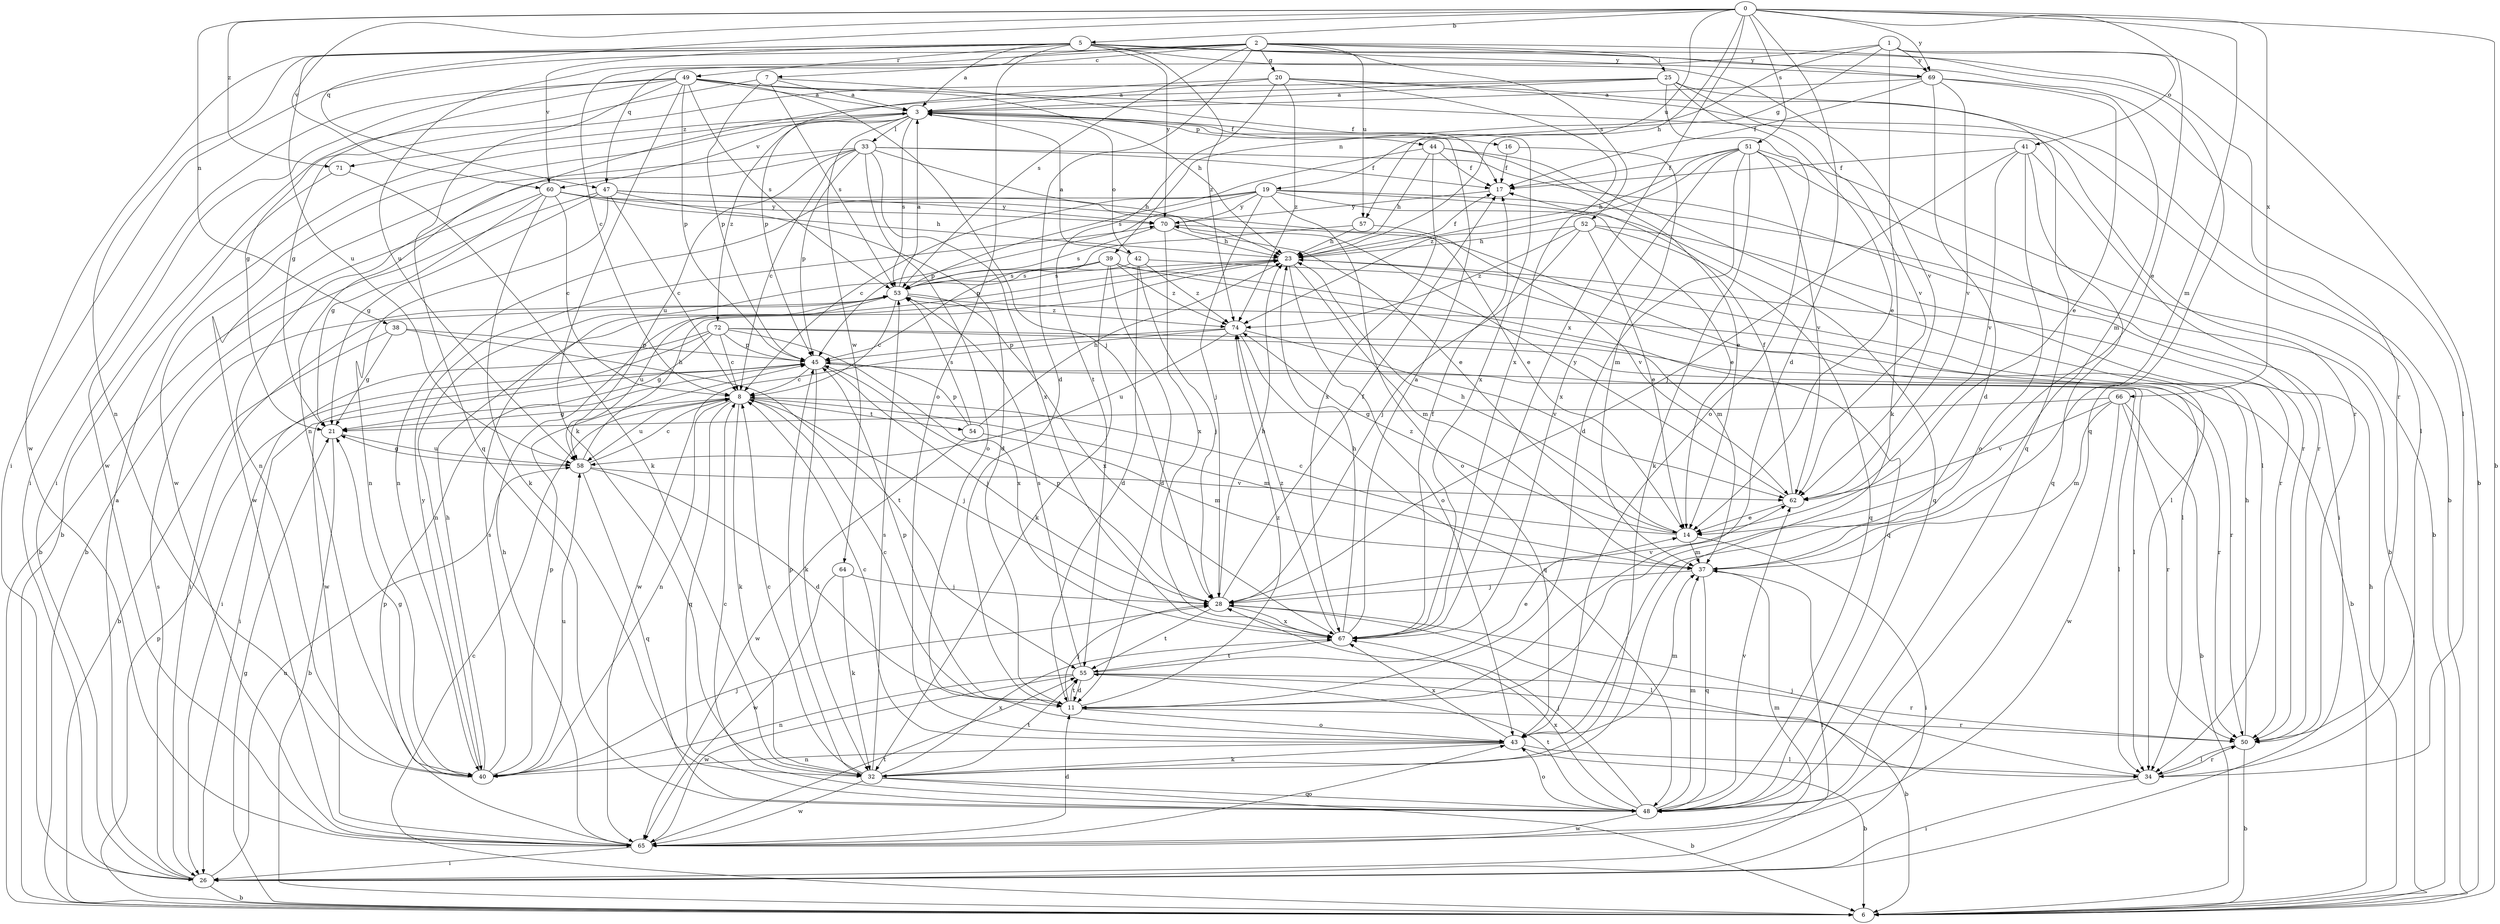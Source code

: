 strict digraph  {
0;
1;
2;
3;
5;
6;
7;
8;
11;
14;
16;
17;
19;
20;
21;
23;
25;
26;
28;
32;
33;
34;
37;
38;
39;
40;
41;
42;
43;
44;
45;
47;
48;
49;
50;
51;
52;
53;
54;
55;
57;
58;
60;
62;
64;
65;
66;
67;
69;
70;
71;
72;
74;
0 -> 5  [label=b];
0 -> 6  [label=b];
0 -> 11  [label=d];
0 -> 14  [label=e];
0 -> 23  [label=h];
0 -> 37  [label=m];
0 -> 38  [label=n];
0 -> 47  [label=q];
0 -> 51  [label=s];
0 -> 57  [label=u];
0 -> 60  [label=v];
0 -> 66  [label=x];
0 -> 67  [label=x];
0 -> 69  [label=y];
0 -> 71  [label=z];
1 -> 6  [label=b];
1 -> 19  [label=g];
1 -> 32  [label=k];
1 -> 39  [label=n];
1 -> 41  [label=o];
1 -> 47  [label=q];
1 -> 69  [label=y];
2 -> 7  [label=c];
2 -> 8  [label=c];
2 -> 11  [label=d];
2 -> 20  [label=g];
2 -> 25  [label=i];
2 -> 26  [label=i];
2 -> 48  [label=q];
2 -> 52  [label=s];
2 -> 53  [label=s];
2 -> 57  [label=u];
2 -> 58  [label=u];
2 -> 69  [label=y];
3 -> 16  [label=f];
3 -> 33  [label=l];
3 -> 42  [label=o];
3 -> 44  [label=p];
3 -> 53  [label=s];
3 -> 60  [label=v];
3 -> 64  [label=w];
3 -> 65  [label=w];
3 -> 67  [label=x];
3 -> 71  [label=z];
3 -> 72  [label=z];
5 -> 3  [label=a];
5 -> 34  [label=l];
5 -> 40  [label=n];
5 -> 43  [label=o];
5 -> 49  [label=r];
5 -> 50  [label=r];
5 -> 58  [label=u];
5 -> 60  [label=v];
5 -> 62  [label=v];
5 -> 65  [label=w];
5 -> 69  [label=y];
5 -> 70  [label=y];
5 -> 74  [label=z];
6 -> 8  [label=c];
6 -> 21  [label=g];
6 -> 23  [label=h];
6 -> 45  [label=p];
7 -> 3  [label=a];
7 -> 17  [label=f];
7 -> 26  [label=i];
7 -> 45  [label=p];
7 -> 53  [label=s];
8 -> 21  [label=g];
8 -> 28  [label=j];
8 -> 32  [label=k];
8 -> 37  [label=m];
8 -> 40  [label=n];
8 -> 48  [label=q];
8 -> 54  [label=t];
8 -> 58  [label=u];
11 -> 8  [label=c];
11 -> 28  [label=j];
11 -> 43  [label=o];
11 -> 45  [label=p];
11 -> 50  [label=r];
11 -> 55  [label=t];
11 -> 74  [label=z];
14 -> 8  [label=c];
14 -> 23  [label=h];
14 -> 26  [label=i];
14 -> 37  [label=m];
14 -> 74  [label=z];
16 -> 17  [label=f];
16 -> 37  [label=m];
17 -> 70  [label=y];
19 -> 6  [label=b];
19 -> 8  [label=c];
19 -> 14  [label=e];
19 -> 28  [label=j];
19 -> 40  [label=n];
19 -> 43  [label=o];
19 -> 45  [label=p];
19 -> 48  [label=q];
19 -> 70  [label=y];
20 -> 3  [label=a];
20 -> 6  [label=b];
20 -> 34  [label=l];
20 -> 45  [label=p];
20 -> 55  [label=t];
20 -> 67  [label=x];
20 -> 74  [label=z];
21 -> 6  [label=b];
21 -> 58  [label=u];
23 -> 17  [label=f];
23 -> 37  [label=m];
23 -> 43  [label=o];
23 -> 53  [label=s];
25 -> 3  [label=a];
25 -> 14  [label=e];
25 -> 21  [label=g];
25 -> 40  [label=n];
25 -> 43  [label=o];
25 -> 48  [label=q];
25 -> 62  [label=v];
26 -> 3  [label=a];
26 -> 6  [label=b];
26 -> 53  [label=s];
26 -> 58  [label=u];
28 -> 17  [label=f];
28 -> 23  [label=h];
28 -> 34  [label=l];
28 -> 45  [label=p];
28 -> 55  [label=t];
28 -> 62  [label=v];
28 -> 67  [label=x];
32 -> 6  [label=b];
32 -> 8  [label=c];
32 -> 45  [label=p];
32 -> 48  [label=q];
32 -> 53  [label=s];
32 -> 55  [label=t];
32 -> 65  [label=w];
32 -> 67  [label=x];
33 -> 8  [label=c];
33 -> 17  [label=f];
33 -> 23  [label=h];
33 -> 40  [label=n];
33 -> 43  [label=o];
33 -> 45  [label=p];
33 -> 50  [label=r];
33 -> 58  [label=u];
33 -> 65  [label=w];
33 -> 67  [label=x];
34 -> 26  [label=i];
34 -> 28  [label=j];
34 -> 50  [label=r];
37 -> 26  [label=i];
37 -> 28  [label=j];
37 -> 48  [label=q];
38 -> 6  [label=b];
38 -> 21  [label=g];
38 -> 45  [label=p];
38 -> 55  [label=t];
39 -> 11  [label=d];
39 -> 32  [label=k];
39 -> 37  [label=m];
39 -> 40  [label=n];
39 -> 48  [label=q];
39 -> 53  [label=s];
39 -> 74  [label=z];
40 -> 21  [label=g];
40 -> 23  [label=h];
40 -> 28  [label=j];
40 -> 45  [label=p];
40 -> 53  [label=s];
40 -> 58  [label=u];
40 -> 70  [label=y];
41 -> 17  [label=f];
41 -> 28  [label=j];
41 -> 43  [label=o];
41 -> 48  [label=q];
41 -> 50  [label=r];
41 -> 62  [label=v];
42 -> 3  [label=a];
42 -> 11  [label=d];
42 -> 28  [label=j];
42 -> 34  [label=l];
42 -> 53  [label=s];
42 -> 74  [label=z];
43 -> 6  [label=b];
43 -> 8  [label=c];
43 -> 32  [label=k];
43 -> 34  [label=l];
43 -> 37  [label=m];
43 -> 40  [label=n];
43 -> 67  [label=x];
44 -> 14  [label=e];
44 -> 17  [label=f];
44 -> 23  [label=h];
44 -> 34  [label=l];
44 -> 53  [label=s];
44 -> 67  [label=x];
45 -> 8  [label=c];
45 -> 26  [label=i];
45 -> 28  [label=j];
45 -> 32  [label=k];
45 -> 34  [label=l];
45 -> 50  [label=r];
47 -> 6  [label=b];
47 -> 8  [label=c];
47 -> 11  [label=d];
47 -> 14  [label=e];
47 -> 21  [label=g];
47 -> 40  [label=n];
47 -> 70  [label=y];
48 -> 8  [label=c];
48 -> 28  [label=j];
48 -> 37  [label=m];
48 -> 43  [label=o];
48 -> 55  [label=t];
48 -> 62  [label=v];
48 -> 65  [label=w];
48 -> 67  [label=x];
49 -> 3  [label=a];
49 -> 21  [label=g];
49 -> 23  [label=h];
49 -> 26  [label=i];
49 -> 28  [label=j];
49 -> 32  [label=k];
49 -> 45  [label=p];
49 -> 48  [label=q];
49 -> 50  [label=r];
49 -> 53  [label=s];
49 -> 65  [label=w];
50 -> 6  [label=b];
50 -> 23  [label=h];
50 -> 34  [label=l];
51 -> 6  [label=b];
51 -> 11  [label=d];
51 -> 17  [label=f];
51 -> 23  [label=h];
51 -> 26  [label=i];
51 -> 32  [label=k];
51 -> 62  [label=v];
51 -> 67  [label=x];
51 -> 74  [label=z];
52 -> 14  [label=e];
52 -> 23  [label=h];
52 -> 28  [label=j];
52 -> 48  [label=q];
52 -> 50  [label=r];
52 -> 74  [label=z];
53 -> 3  [label=a];
53 -> 6  [label=b];
53 -> 8  [label=c];
53 -> 26  [label=i];
53 -> 58  [label=u];
53 -> 67  [label=x];
53 -> 74  [label=z];
54 -> 23  [label=h];
54 -> 37  [label=m];
54 -> 45  [label=p];
54 -> 53  [label=s];
54 -> 65  [label=w];
55 -> 6  [label=b];
55 -> 11  [label=d];
55 -> 14  [label=e];
55 -> 40  [label=n];
55 -> 50  [label=r];
55 -> 53  [label=s];
55 -> 65  [label=w];
57 -> 23  [label=h];
57 -> 45  [label=p];
57 -> 62  [label=v];
58 -> 8  [label=c];
58 -> 11  [label=d];
58 -> 21  [label=g];
58 -> 23  [label=h];
58 -> 48  [label=q];
58 -> 62  [label=v];
60 -> 6  [label=b];
60 -> 8  [label=c];
60 -> 14  [label=e];
60 -> 21  [label=g];
60 -> 23  [label=h];
60 -> 32  [label=k];
60 -> 70  [label=y];
62 -> 14  [label=e];
62 -> 17  [label=f];
62 -> 70  [label=y];
64 -> 28  [label=j];
64 -> 32  [label=k];
64 -> 65  [label=w];
65 -> 11  [label=d];
65 -> 23  [label=h];
65 -> 26  [label=i];
65 -> 37  [label=m];
65 -> 43  [label=o];
65 -> 45  [label=p];
65 -> 55  [label=t];
66 -> 6  [label=b];
66 -> 21  [label=g];
66 -> 37  [label=m];
66 -> 50  [label=r];
66 -> 62  [label=v];
66 -> 65  [label=w];
67 -> 3  [label=a];
67 -> 17  [label=f];
67 -> 23  [label=h];
67 -> 55  [label=t];
67 -> 74  [label=z];
69 -> 3  [label=a];
69 -> 11  [label=d];
69 -> 14  [label=e];
69 -> 17  [label=f];
69 -> 37  [label=m];
69 -> 62  [label=v];
70 -> 23  [label=h];
70 -> 34  [label=l];
70 -> 53  [label=s];
70 -> 67  [label=x];
71 -> 6  [label=b];
71 -> 32  [label=k];
72 -> 8  [label=c];
72 -> 21  [label=g];
72 -> 26  [label=i];
72 -> 34  [label=l];
72 -> 45  [label=p];
72 -> 50  [label=r];
72 -> 65  [label=w];
72 -> 67  [label=x];
74 -> 45  [label=p];
74 -> 48  [label=q];
74 -> 58  [label=u];
74 -> 62  [label=v];
74 -> 65  [label=w];
}
